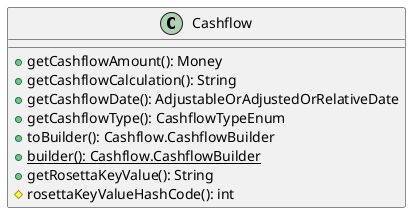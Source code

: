 @startuml

    class Cashflow [[Cashflow.html]] {
        +getCashflowAmount(): Money
        +getCashflowCalculation(): String
        +getCashflowDate(): AdjustableOrAdjustedOrRelativeDate
        +getCashflowType(): CashflowTypeEnum
        +toBuilder(): Cashflow.CashflowBuilder
        {static} +builder(): Cashflow.CashflowBuilder
        +getRosettaKeyValue(): String
        #rosettaKeyValueHashCode(): int
    }

@enduml
